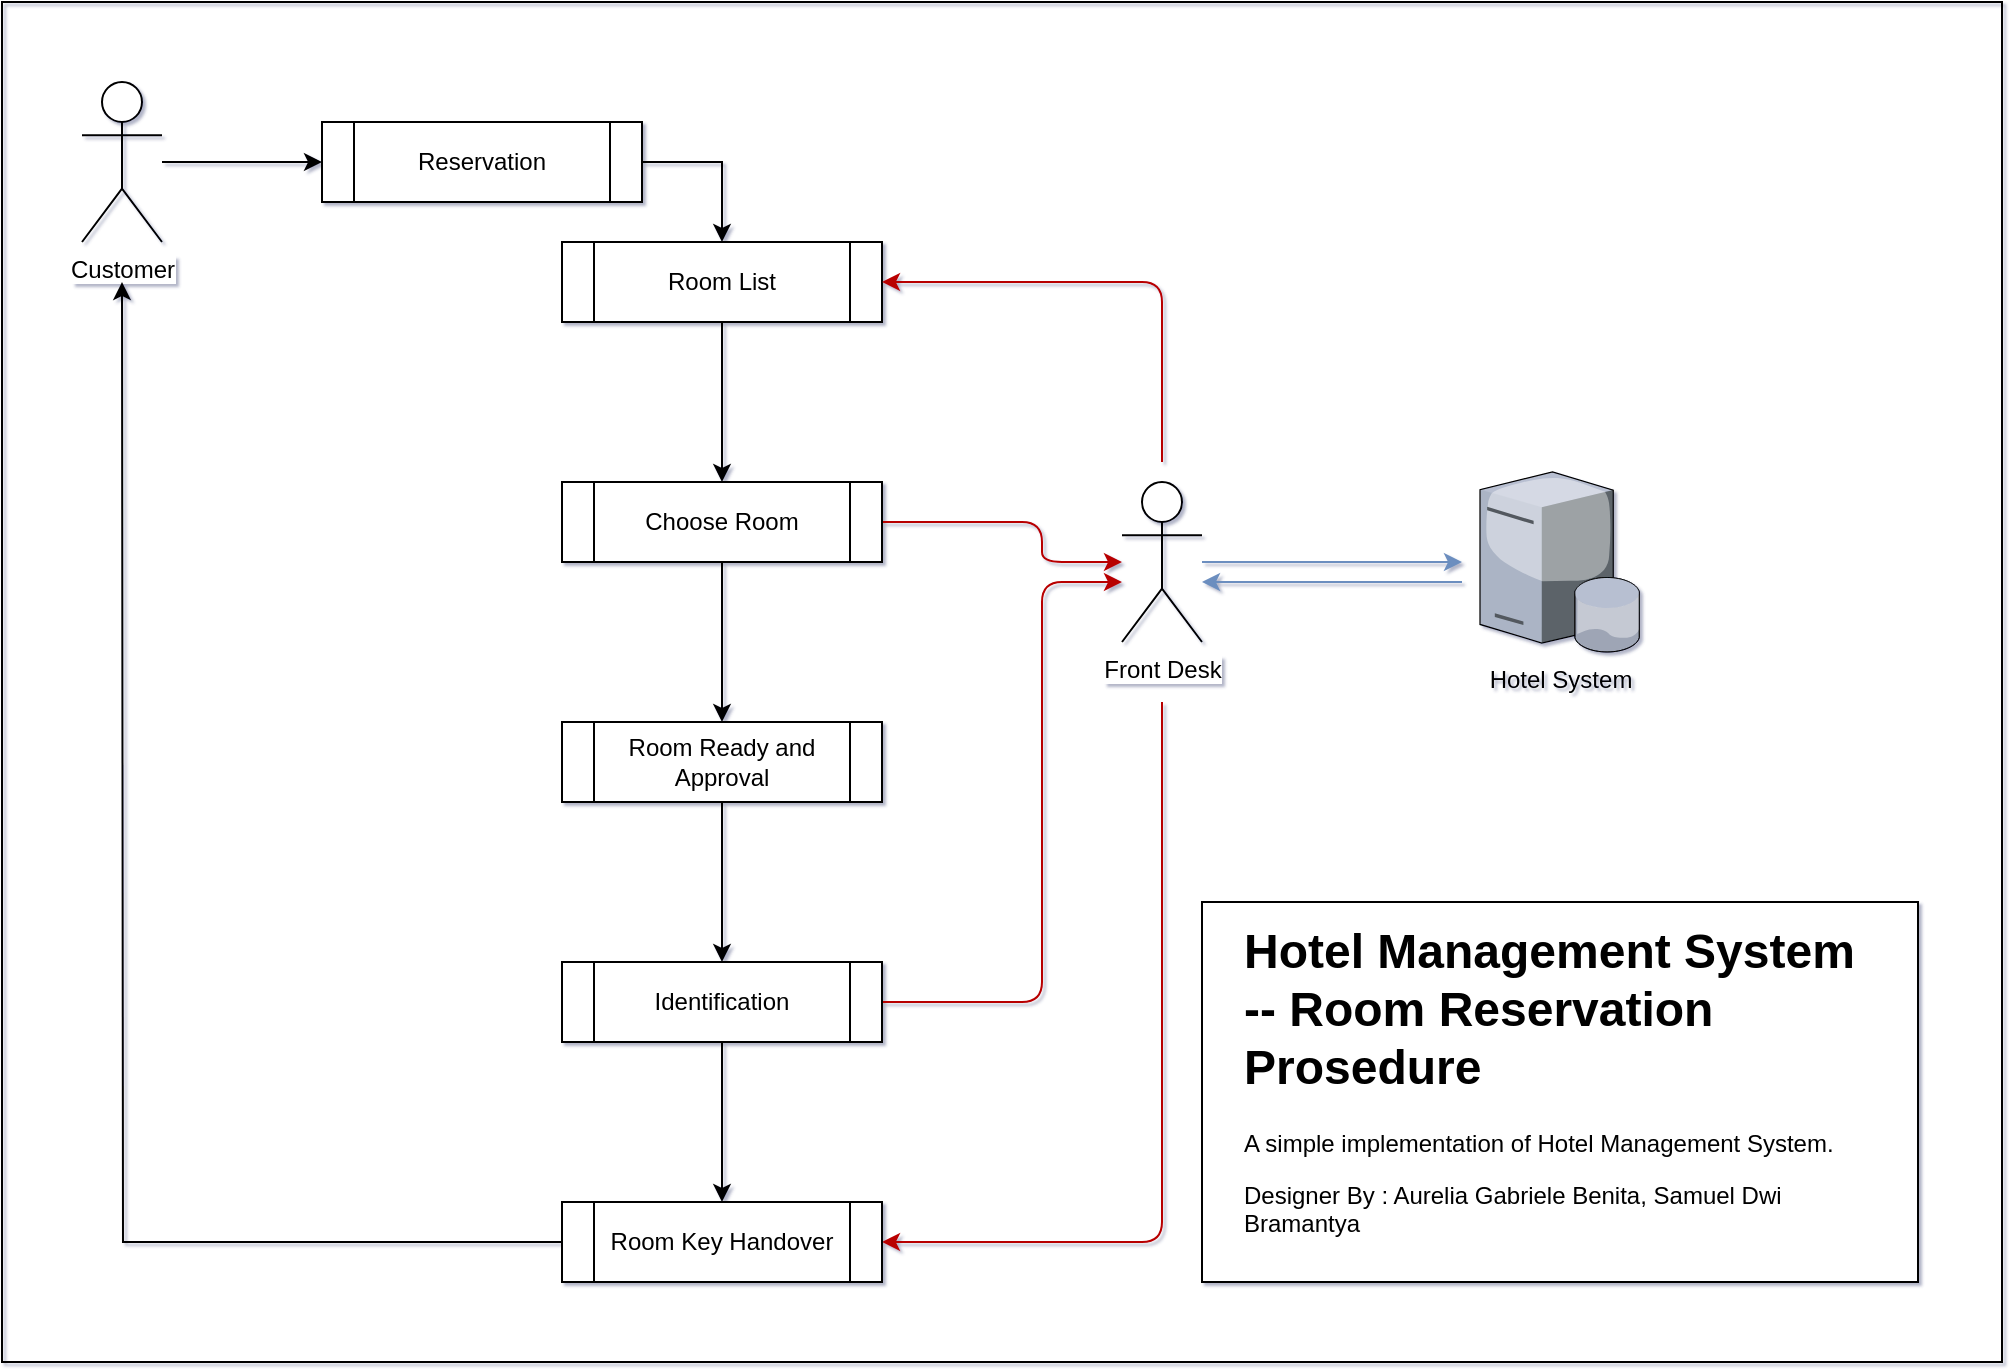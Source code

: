 <mxfile version="10.6.0" type="github"><diagram id="jy1NeAn_xUHHV-8wkCb6" name="Page-1"><mxGraphModel dx="1394" dy="803" grid="1" gridSize="10" guides="1" tooltips="1" connect="1" arrows="1" fold="1" page="1" pageScale="1" pageWidth="1169" pageHeight="827" math="0" shadow="1"><root><mxCell id="0"/><mxCell id="1" parent="0"/><mxCell id="5oZK3Gqmwk5q8RIe9vTz-19" value="" style="rounded=0;whiteSpace=wrap;html=1;fillColor=none;" vertex="1" parent="1"><mxGeometry width="1000" height="680" as="geometry"/></mxCell><mxCell id="vrOVGyuiTgQDW-pRXS24-6" value="" style="group" parent="1" vertex="1" connectable="0"><mxGeometry x="600" y="450" width="358" height="190" as="geometry"/></mxCell><mxCell id="vrOVGyuiTgQDW-pRXS24-5" value="" style="group;shadow=0;" parent="vrOVGyuiTgQDW-pRXS24-6" vertex="1" connectable="0"><mxGeometry width="358" height="190" as="geometry"/></mxCell><mxCell id="vrOVGyuiTgQDW-pRXS24-4" value="" style="rounded=0;whiteSpace=wrap;html=1;" parent="vrOVGyuiTgQDW-pRXS24-5" vertex="1"><mxGeometry width="358" height="190" as="geometry"/></mxCell><mxCell id="vrOVGyuiTgQDW-pRXS24-1" value="&lt;h1&gt;Hotel Management System -- Room Reservation Prosedure&lt;br&gt;&lt;/h1&gt;&lt;p&gt;A simple implementation of Hotel Management System.&lt;/p&gt;&lt;p&gt;Designer By : Aurelia Gabriele Benita, Samuel Dwi Bramantya&lt;br&gt;&lt;/p&gt;" style="text;html=1;strokeColor=none;fillColor=none;spacing=5;spacingTop=-20;whiteSpace=wrap;overflow=hidden;rounded=0;perimeterSpacing=0;" parent="vrOVGyuiTgQDW-pRXS24-5" vertex="1"><mxGeometry x="16.273" y="5" width="325.455" height="180" as="geometry"/></mxCell><mxCell id="vrOVGyuiTgQDW-pRXS24-7" value="Customer" style="shape=umlActor;verticalLabelPosition=bottom;labelBackgroundColor=#ffffff;verticalAlign=top;html=1;outlineConnect=0;shadow=0;" parent="1" vertex="1"><mxGeometry x="40" y="40" width="40" height="80" as="geometry"/></mxCell><mxCell id="vrOVGyuiTgQDW-pRXS24-10" value="" style="endArrow=classic;html=1;entryX=0;entryY=0.5;entryDx=0;entryDy=0;" parent="1" target="vrOVGyuiTgQDW-pRXS24-11" edge="1"><mxGeometry width="50" height="50" relative="1" as="geometry"><mxPoint x="80" y="80" as="sourcePoint"/><mxPoint x="140" y="80" as="targetPoint"/></mxGeometry></mxCell><mxCell id="NUV4my42ZkjU7MBCxpkX-1" style="edgeStyle=orthogonalEdgeStyle;rounded=0;orthogonalLoop=1;jettySize=auto;html=1;exitX=1;exitY=0.5;exitDx=0;exitDy=0;entryX=0.5;entryY=0;entryDx=0;entryDy=0;" parent="1" source="vrOVGyuiTgQDW-pRXS24-11" target="vrOVGyuiTgQDW-pRXS24-33" edge="1"><mxGeometry relative="1" as="geometry"/></mxCell><mxCell id="vrOVGyuiTgQDW-pRXS24-11" value="Reservation" style="shape=process;whiteSpace=wrap;html=1;backgroundOutline=1;shadow=0;" parent="1" vertex="1"><mxGeometry x="160" y="60" width="160" height="40" as="geometry"/></mxCell><mxCell id="vrOVGyuiTgQDW-pRXS24-112" style="edgeStyle=orthogonalEdgeStyle;rounded=0;orthogonalLoop=1;jettySize=auto;html=1;exitX=0.5;exitY=1;exitDx=0;exitDy=0;entryX=0.5;entryY=0;entryDx=0;entryDy=0;startArrow=none;startFill=0;endArrow=classic;endFill=1;" parent="1" source="vrOVGyuiTgQDW-pRXS24-33" target="vrOVGyuiTgQDW-pRXS24-109" edge="1"><mxGeometry relative="1" as="geometry"/></mxCell><mxCell id="vrOVGyuiTgQDW-pRXS24-33" value="Room List" style="shape=process;whiteSpace=wrap;html=1;backgroundOutline=1;shadow=0;" parent="1" vertex="1"><mxGeometry x="280" y="120" width="160" height="40" as="geometry"/></mxCell><mxCell id="5oZK3Gqmwk5q8RIe9vTz-13" value="" style="edgeStyle=orthogonalEdgeStyle;rounded=1;orthogonalLoop=1;jettySize=auto;html=1;strokeColor=#B80000;entryX=1;entryY=0.5;entryDx=0;entryDy=0;" edge="1" parent="1" target="vrOVGyuiTgQDW-pRXS24-113"><mxGeometry relative="1" as="geometry"><mxPoint x="580" y="350" as="sourcePoint"/><mxPoint x="580" y="400" as="targetPoint"/><Array as="points"><mxPoint x="580" y="620"/></Array></mxGeometry></mxCell><mxCell id="5oZK3Gqmwk5q8RIe9vTz-18" style="edgeStyle=orthogonalEdgeStyle;rounded=1;orthogonalLoop=1;jettySize=auto;html=1;entryX=1;entryY=0.5;entryDx=0;entryDy=0;strokeColor=#B80000;" edge="1" parent="1" target="vrOVGyuiTgQDW-pRXS24-33"><mxGeometry relative="1" as="geometry"><mxPoint x="580" y="230" as="sourcePoint"/><Array as="points"><mxPoint x="580" y="140"/></Array></mxGeometry></mxCell><mxCell id="vrOVGyuiTgQDW-pRXS24-35" value="Front Desk" style="shape=umlActor;verticalLabelPosition=bottom;labelBackgroundColor=#ffffff;verticalAlign=top;html=1;outlineConnect=0;shadow=0;" parent="1" vertex="1"><mxGeometry x="560" y="240" width="40" height="80" as="geometry"/></mxCell><mxCell id="5oZK3Gqmwk5q8RIe9vTz-5" style="edgeStyle=orthogonalEdgeStyle;rounded=1;orthogonalLoop=1;jettySize=auto;html=1;exitX=0.5;exitY=1;exitDx=0;exitDy=0;entryX=0.5;entryY=0;entryDx=0;entryDy=0;" edge="1" parent="1" source="vrOVGyuiTgQDW-pRXS24-109" target="5oZK3Gqmwk5q8RIe9vTz-4"><mxGeometry relative="1" as="geometry"/></mxCell><mxCell id="5oZK3Gqmwk5q8RIe9vTz-10" style="edgeStyle=orthogonalEdgeStyle;rounded=1;orthogonalLoop=1;jettySize=auto;html=1;exitX=1;exitY=0.5;exitDx=0;exitDy=0;strokeColor=#B80000;" edge="1" parent="1" source="vrOVGyuiTgQDW-pRXS24-109"><mxGeometry relative="1" as="geometry"><mxPoint x="560" y="280" as="targetPoint"/><Array as="points"><mxPoint x="520" y="260"/><mxPoint x="520" y="280"/></Array></mxGeometry></mxCell><mxCell id="vrOVGyuiTgQDW-pRXS24-109" value="Choose Room" style="shape=process;whiteSpace=wrap;html=1;backgroundOutline=1;shadow=0;" parent="1" vertex="1"><mxGeometry x="280" y="240" width="160" height="40" as="geometry"/></mxCell><mxCell id="vrOVGyuiTgQDW-pRXS24-115" style="edgeStyle=orthogonalEdgeStyle;rounded=0;orthogonalLoop=1;jettySize=auto;html=1;exitX=0;exitY=0.5;exitDx=0;exitDy=0;startArrow=none;startFill=0;endArrow=classic;endFill=1;" parent="1" source="vrOVGyuiTgQDW-pRXS24-113" edge="1"><mxGeometry relative="1" as="geometry"><mxPoint x="60" y="140" as="targetPoint"/></mxGeometry></mxCell><mxCell id="vrOVGyuiTgQDW-pRXS24-113" value="&lt;div&gt;Room Key Handover&lt;br&gt;&lt;/div&gt;" style="shape=process;whiteSpace=wrap;html=1;backgroundOutline=1;shadow=0;" parent="1" vertex="1"><mxGeometry x="280" y="600" width="160" height="40" as="geometry"/></mxCell><mxCell id="5oZK3Gqmwk5q8RIe9vTz-7" style="edgeStyle=orthogonalEdgeStyle;rounded=1;orthogonalLoop=1;jettySize=auto;html=1;exitX=0.5;exitY=1;exitDx=0;exitDy=0;entryX=0.5;entryY=0;entryDx=0;entryDy=0;" edge="1" parent="1" source="5oZK3Gqmwk5q8RIe9vTz-4" target="5oZK3Gqmwk5q8RIe9vTz-6"><mxGeometry relative="1" as="geometry"/></mxCell><mxCell id="5oZK3Gqmwk5q8RIe9vTz-4" value="Room Ready and Approval" style="shape=process;whiteSpace=wrap;html=1;backgroundOutline=1;shadow=0;" vertex="1" parent="1"><mxGeometry x="280" y="360" width="160" height="40" as="geometry"/></mxCell><mxCell id="5oZK3Gqmwk5q8RIe9vTz-8" style="edgeStyle=orthogonalEdgeStyle;rounded=1;orthogonalLoop=1;jettySize=auto;html=1;exitX=0.5;exitY=1;exitDx=0;exitDy=0;entryX=0.5;entryY=0;entryDx=0;entryDy=0;" edge="1" parent="1" source="5oZK3Gqmwk5q8RIe9vTz-6" target="vrOVGyuiTgQDW-pRXS24-113"><mxGeometry relative="1" as="geometry"/></mxCell><mxCell id="5oZK3Gqmwk5q8RIe9vTz-11" style="edgeStyle=orthogonalEdgeStyle;rounded=1;orthogonalLoop=1;jettySize=auto;html=1;exitX=1;exitY=0.5;exitDx=0;exitDy=0;strokeColor=#B80000;" edge="1" parent="1" source="5oZK3Gqmwk5q8RIe9vTz-6"><mxGeometry relative="1" as="geometry"><mxPoint x="560" y="290" as="targetPoint"/><Array as="points"><mxPoint x="520" y="500"/><mxPoint x="520" y="290"/></Array></mxGeometry></mxCell><mxCell id="5oZK3Gqmwk5q8RIe9vTz-6" value="&lt;div&gt;Identification&lt;/div&gt;" style="shape=process;whiteSpace=wrap;html=1;backgroundOutline=1;shadow=0;" vertex="1" parent="1"><mxGeometry x="280" y="480" width="160" height="40" as="geometry"/></mxCell><mxCell id="5oZK3Gqmwk5q8RIe9vTz-14" value="Hotel System" style="verticalLabelPosition=bottom;aspect=fixed;html=1;verticalAlign=top;strokeColor=none;align=center;outlineConnect=0;shape=mxgraph.citrix.database_server;" vertex="1" parent="1"><mxGeometry x="739" y="235" width="80" height="90" as="geometry"/></mxCell><mxCell id="5oZK3Gqmwk5q8RIe9vTz-16" value="" style="endArrow=classic;html=1;strokeColor=#6c8ebf;fillColor=#dae8fc;" edge="1" parent="1"><mxGeometry width="50" height="50" relative="1" as="geometry"><mxPoint x="600" y="280" as="sourcePoint"/><mxPoint x="730" y="280" as="targetPoint"/></mxGeometry></mxCell><mxCell id="5oZK3Gqmwk5q8RIe9vTz-17" value="" style="endArrow=classic;html=1;strokeColor=#6c8ebf;fillColor=#dae8fc;" edge="1" parent="1"><mxGeometry width="50" height="50" relative="1" as="geometry"><mxPoint x="730" y="290" as="sourcePoint"/><mxPoint x="600" y="290" as="targetPoint"/></mxGeometry></mxCell></root></mxGraphModel></diagram></mxfile>